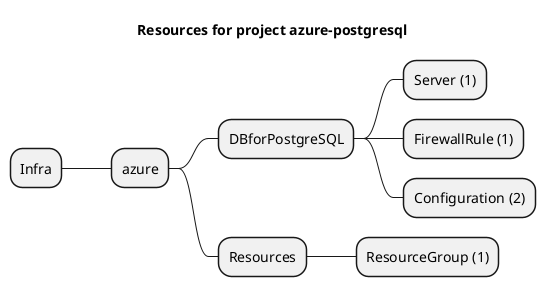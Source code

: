 @startmindmap
title Resources for project azure-postgresql
skinparam monochrome true
+ Infra
++ azure
+++ DBforPostgreSQL
++++ Server (1)
++++ FirewallRule (1)
++++ Configuration (2)
+++ Resources
++++ ResourceGroup (1)
@endmindmap